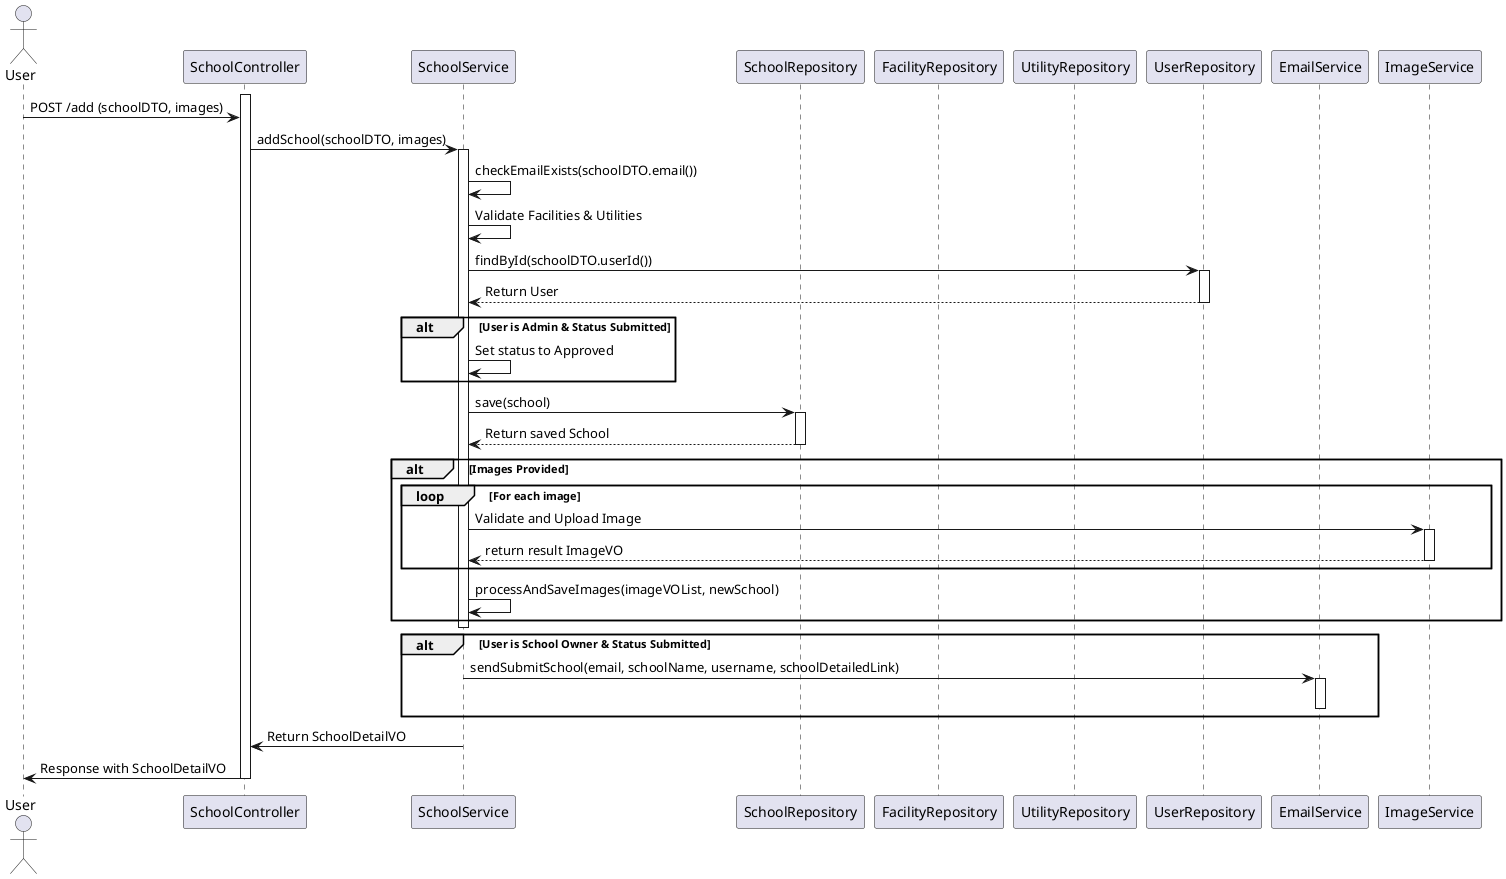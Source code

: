 @startuml

!define ENTITY #ffcc00

actor User
participant "SchoolController" as C
participant "SchoolService" as S
participant "SchoolRepository" as R
participant "FacilityRepository" as F
participant "UtilityRepository" as U
participant "UserRepository" as UR
participant "EmailService" as E
participant "ImageService" as I

activate C
User -> C: POST /add (schoolDTO, images)
C -> S: addSchool(schoolDTO, images)

activate S
S -> S: checkEmailExists(schoolDTO.email())
S -> S: Validate Facilities & Utilities
S -> UR: findById(schoolDTO.userId())
activate UR
UR --> S: Return User
deactivate UR

deactivate UR

alt User is Admin & Status Submitted
    S -> S: Set status to Approved
end

S -> R: save(school)
activate R
R --> S: Return saved School

deactivate R

alt Images Provided
    loop For each image
        S -> I: Validate and Upload Image
        activate I
        I --> S: return result ImageVO
    deactivate I
    end
    S -> S: processAndSaveImages(imageVOList, newSchool)
end

deactivate S

alt User is School Owner & Status Submitted
    S -> E: sendSubmitSchool(email, schoolName, username, schoolDetailedLink)
    activate E
    deactivate E
end

S -> C: Return SchoolDetailVO
C -> User: Response with SchoolDetailVO

deactivate C

@enduml